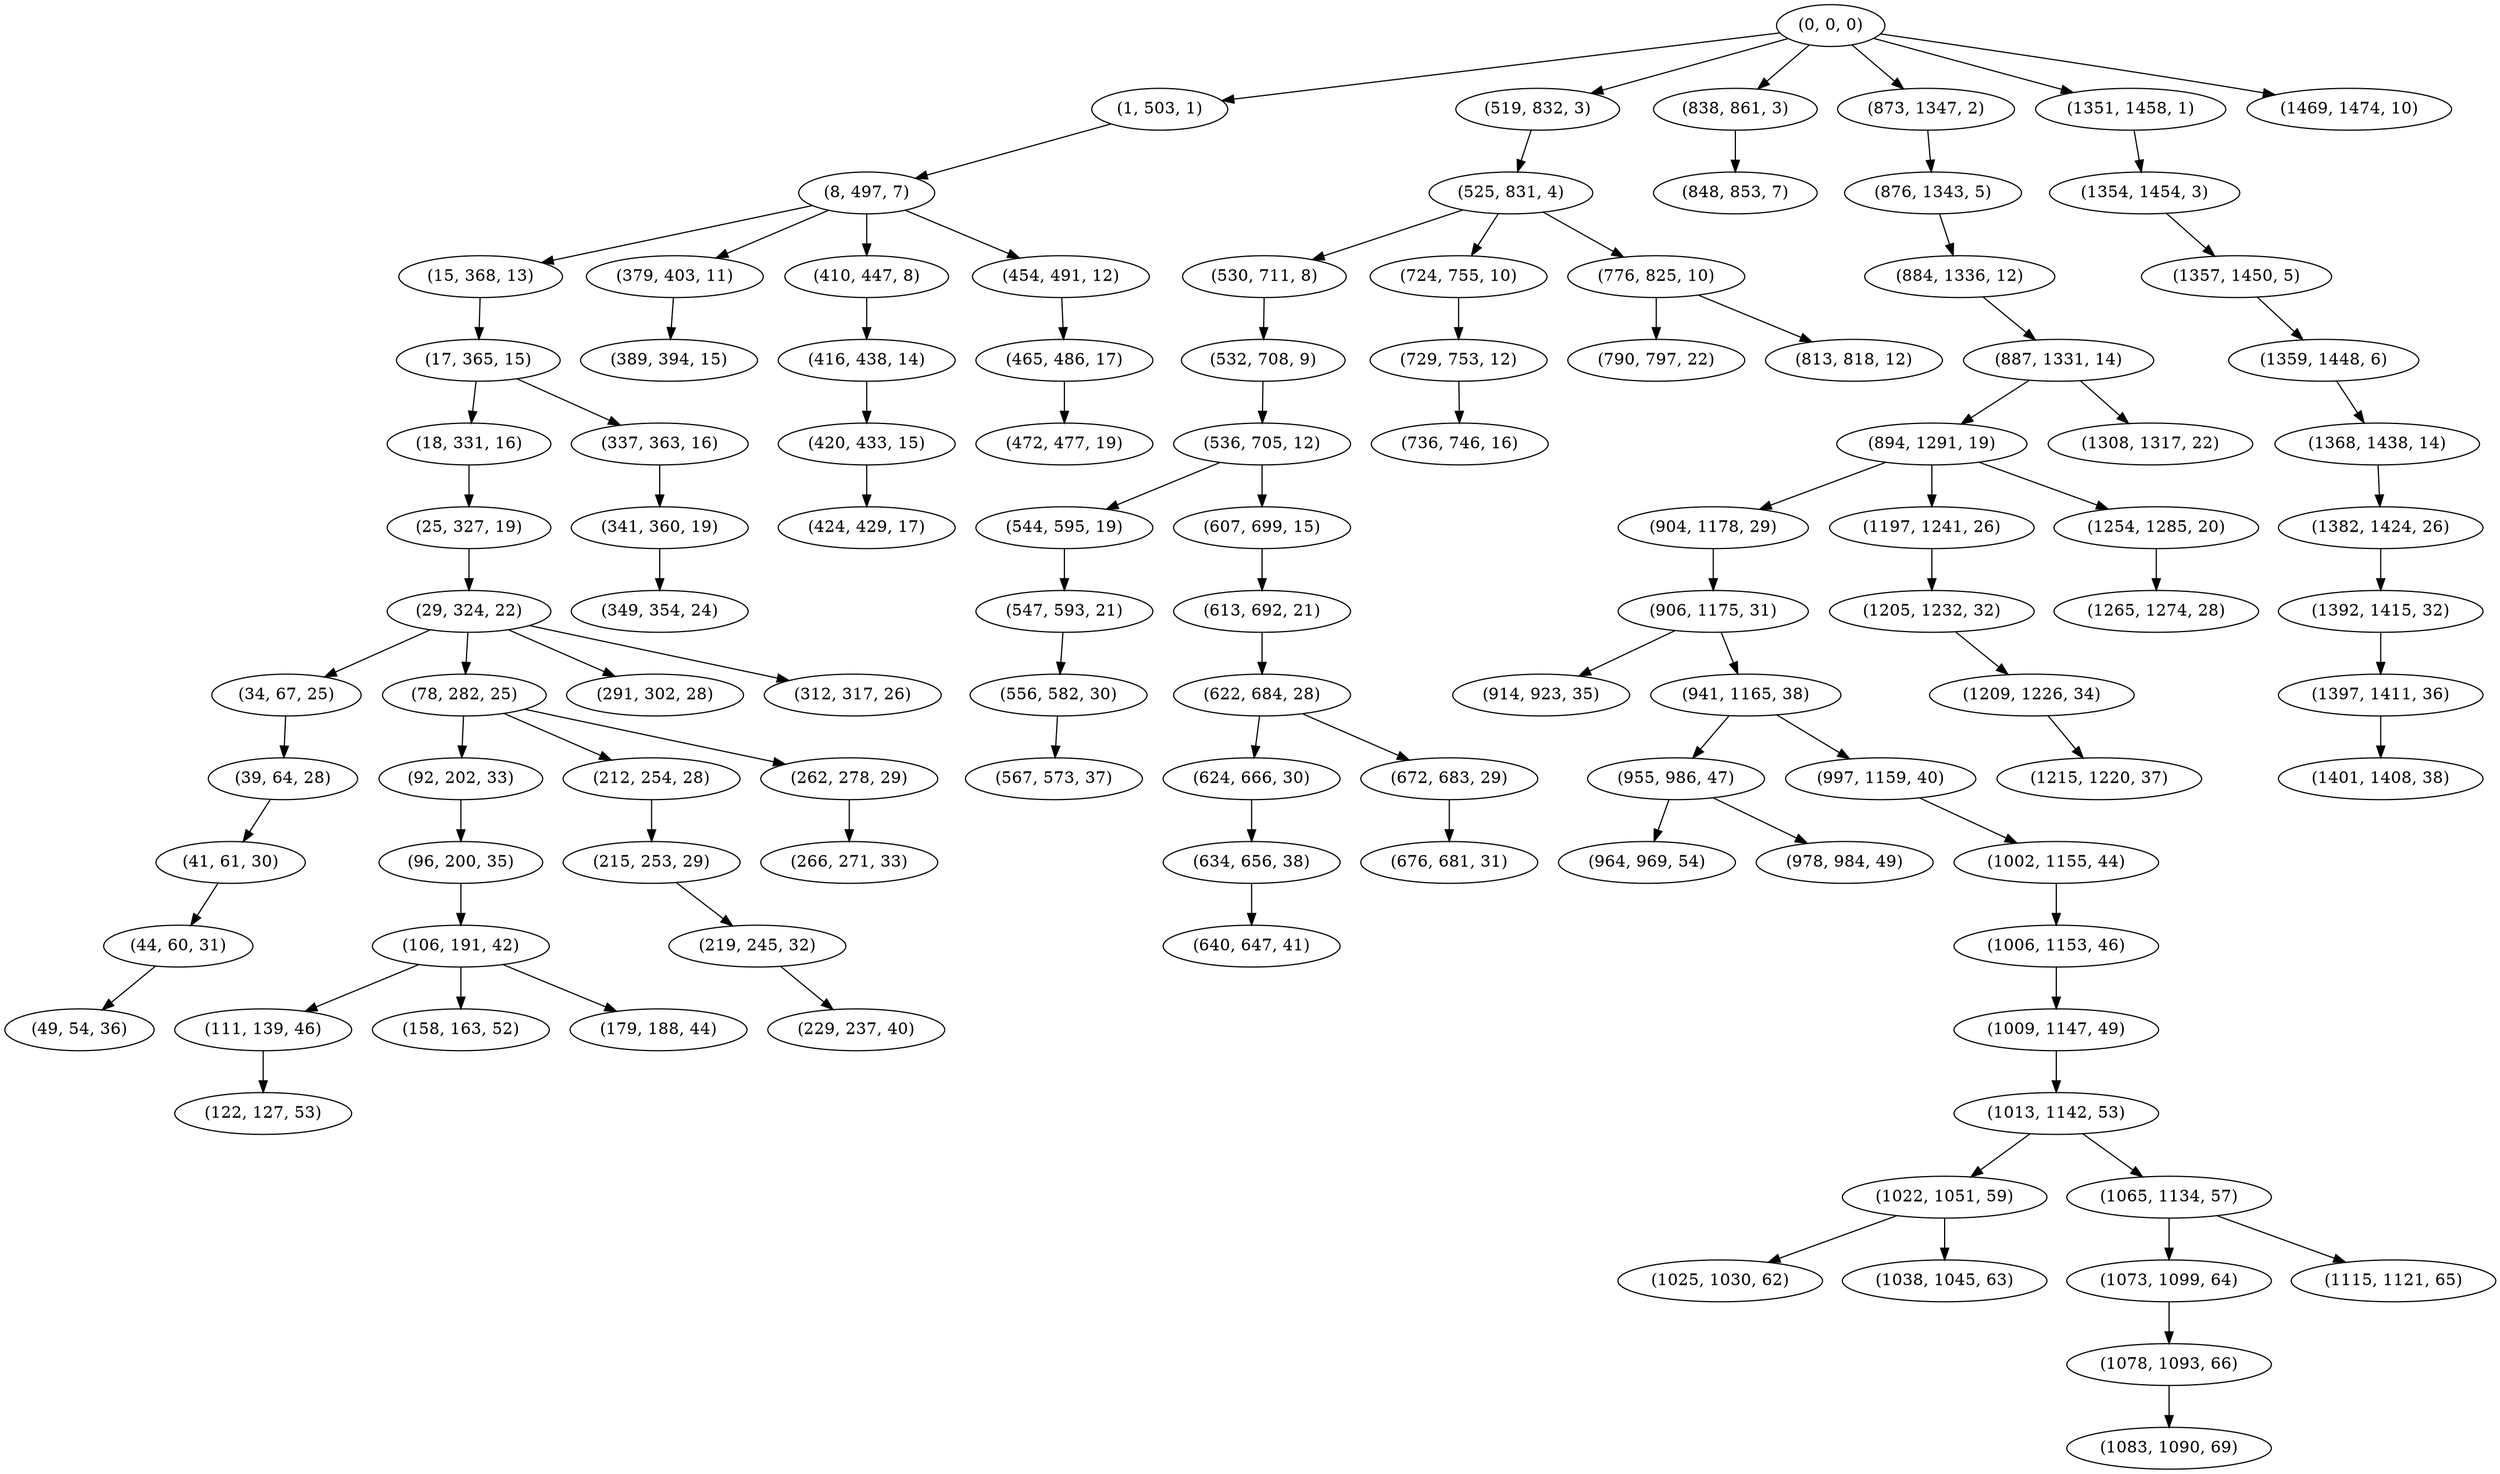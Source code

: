 digraph tree {
    "(0, 0, 0)";
    "(1, 503, 1)";
    "(8, 497, 7)";
    "(15, 368, 13)";
    "(17, 365, 15)";
    "(18, 331, 16)";
    "(25, 327, 19)";
    "(29, 324, 22)";
    "(34, 67, 25)";
    "(39, 64, 28)";
    "(41, 61, 30)";
    "(44, 60, 31)";
    "(49, 54, 36)";
    "(78, 282, 25)";
    "(92, 202, 33)";
    "(96, 200, 35)";
    "(106, 191, 42)";
    "(111, 139, 46)";
    "(122, 127, 53)";
    "(158, 163, 52)";
    "(179, 188, 44)";
    "(212, 254, 28)";
    "(215, 253, 29)";
    "(219, 245, 32)";
    "(229, 237, 40)";
    "(262, 278, 29)";
    "(266, 271, 33)";
    "(291, 302, 28)";
    "(312, 317, 26)";
    "(337, 363, 16)";
    "(341, 360, 19)";
    "(349, 354, 24)";
    "(379, 403, 11)";
    "(389, 394, 15)";
    "(410, 447, 8)";
    "(416, 438, 14)";
    "(420, 433, 15)";
    "(424, 429, 17)";
    "(454, 491, 12)";
    "(465, 486, 17)";
    "(472, 477, 19)";
    "(519, 832, 3)";
    "(525, 831, 4)";
    "(530, 711, 8)";
    "(532, 708, 9)";
    "(536, 705, 12)";
    "(544, 595, 19)";
    "(547, 593, 21)";
    "(556, 582, 30)";
    "(567, 573, 37)";
    "(607, 699, 15)";
    "(613, 692, 21)";
    "(622, 684, 28)";
    "(624, 666, 30)";
    "(634, 656, 38)";
    "(640, 647, 41)";
    "(672, 683, 29)";
    "(676, 681, 31)";
    "(724, 755, 10)";
    "(729, 753, 12)";
    "(736, 746, 16)";
    "(776, 825, 10)";
    "(790, 797, 22)";
    "(813, 818, 12)";
    "(838, 861, 3)";
    "(848, 853, 7)";
    "(873, 1347, 2)";
    "(876, 1343, 5)";
    "(884, 1336, 12)";
    "(887, 1331, 14)";
    "(894, 1291, 19)";
    "(904, 1178, 29)";
    "(906, 1175, 31)";
    "(914, 923, 35)";
    "(941, 1165, 38)";
    "(955, 986, 47)";
    "(964, 969, 54)";
    "(978, 984, 49)";
    "(997, 1159, 40)";
    "(1002, 1155, 44)";
    "(1006, 1153, 46)";
    "(1009, 1147, 49)";
    "(1013, 1142, 53)";
    "(1022, 1051, 59)";
    "(1025, 1030, 62)";
    "(1038, 1045, 63)";
    "(1065, 1134, 57)";
    "(1073, 1099, 64)";
    "(1078, 1093, 66)";
    "(1083, 1090, 69)";
    "(1115, 1121, 65)";
    "(1197, 1241, 26)";
    "(1205, 1232, 32)";
    "(1209, 1226, 34)";
    "(1215, 1220, 37)";
    "(1254, 1285, 20)";
    "(1265, 1274, 28)";
    "(1308, 1317, 22)";
    "(1351, 1458, 1)";
    "(1354, 1454, 3)";
    "(1357, 1450, 5)";
    "(1359, 1448, 6)";
    "(1368, 1438, 14)";
    "(1382, 1424, 26)";
    "(1392, 1415, 32)";
    "(1397, 1411, 36)";
    "(1401, 1408, 38)";
    "(1469, 1474, 10)";
    "(0, 0, 0)" -> "(1, 503, 1)";
    "(0, 0, 0)" -> "(519, 832, 3)";
    "(0, 0, 0)" -> "(838, 861, 3)";
    "(0, 0, 0)" -> "(873, 1347, 2)";
    "(0, 0, 0)" -> "(1351, 1458, 1)";
    "(0, 0, 0)" -> "(1469, 1474, 10)";
    "(1, 503, 1)" -> "(8, 497, 7)";
    "(8, 497, 7)" -> "(15, 368, 13)";
    "(8, 497, 7)" -> "(379, 403, 11)";
    "(8, 497, 7)" -> "(410, 447, 8)";
    "(8, 497, 7)" -> "(454, 491, 12)";
    "(15, 368, 13)" -> "(17, 365, 15)";
    "(17, 365, 15)" -> "(18, 331, 16)";
    "(17, 365, 15)" -> "(337, 363, 16)";
    "(18, 331, 16)" -> "(25, 327, 19)";
    "(25, 327, 19)" -> "(29, 324, 22)";
    "(29, 324, 22)" -> "(34, 67, 25)";
    "(29, 324, 22)" -> "(78, 282, 25)";
    "(29, 324, 22)" -> "(291, 302, 28)";
    "(29, 324, 22)" -> "(312, 317, 26)";
    "(34, 67, 25)" -> "(39, 64, 28)";
    "(39, 64, 28)" -> "(41, 61, 30)";
    "(41, 61, 30)" -> "(44, 60, 31)";
    "(44, 60, 31)" -> "(49, 54, 36)";
    "(78, 282, 25)" -> "(92, 202, 33)";
    "(78, 282, 25)" -> "(212, 254, 28)";
    "(78, 282, 25)" -> "(262, 278, 29)";
    "(92, 202, 33)" -> "(96, 200, 35)";
    "(96, 200, 35)" -> "(106, 191, 42)";
    "(106, 191, 42)" -> "(111, 139, 46)";
    "(106, 191, 42)" -> "(158, 163, 52)";
    "(106, 191, 42)" -> "(179, 188, 44)";
    "(111, 139, 46)" -> "(122, 127, 53)";
    "(212, 254, 28)" -> "(215, 253, 29)";
    "(215, 253, 29)" -> "(219, 245, 32)";
    "(219, 245, 32)" -> "(229, 237, 40)";
    "(262, 278, 29)" -> "(266, 271, 33)";
    "(337, 363, 16)" -> "(341, 360, 19)";
    "(341, 360, 19)" -> "(349, 354, 24)";
    "(379, 403, 11)" -> "(389, 394, 15)";
    "(410, 447, 8)" -> "(416, 438, 14)";
    "(416, 438, 14)" -> "(420, 433, 15)";
    "(420, 433, 15)" -> "(424, 429, 17)";
    "(454, 491, 12)" -> "(465, 486, 17)";
    "(465, 486, 17)" -> "(472, 477, 19)";
    "(519, 832, 3)" -> "(525, 831, 4)";
    "(525, 831, 4)" -> "(530, 711, 8)";
    "(525, 831, 4)" -> "(724, 755, 10)";
    "(525, 831, 4)" -> "(776, 825, 10)";
    "(530, 711, 8)" -> "(532, 708, 9)";
    "(532, 708, 9)" -> "(536, 705, 12)";
    "(536, 705, 12)" -> "(544, 595, 19)";
    "(536, 705, 12)" -> "(607, 699, 15)";
    "(544, 595, 19)" -> "(547, 593, 21)";
    "(547, 593, 21)" -> "(556, 582, 30)";
    "(556, 582, 30)" -> "(567, 573, 37)";
    "(607, 699, 15)" -> "(613, 692, 21)";
    "(613, 692, 21)" -> "(622, 684, 28)";
    "(622, 684, 28)" -> "(624, 666, 30)";
    "(622, 684, 28)" -> "(672, 683, 29)";
    "(624, 666, 30)" -> "(634, 656, 38)";
    "(634, 656, 38)" -> "(640, 647, 41)";
    "(672, 683, 29)" -> "(676, 681, 31)";
    "(724, 755, 10)" -> "(729, 753, 12)";
    "(729, 753, 12)" -> "(736, 746, 16)";
    "(776, 825, 10)" -> "(790, 797, 22)";
    "(776, 825, 10)" -> "(813, 818, 12)";
    "(838, 861, 3)" -> "(848, 853, 7)";
    "(873, 1347, 2)" -> "(876, 1343, 5)";
    "(876, 1343, 5)" -> "(884, 1336, 12)";
    "(884, 1336, 12)" -> "(887, 1331, 14)";
    "(887, 1331, 14)" -> "(894, 1291, 19)";
    "(887, 1331, 14)" -> "(1308, 1317, 22)";
    "(894, 1291, 19)" -> "(904, 1178, 29)";
    "(894, 1291, 19)" -> "(1197, 1241, 26)";
    "(894, 1291, 19)" -> "(1254, 1285, 20)";
    "(904, 1178, 29)" -> "(906, 1175, 31)";
    "(906, 1175, 31)" -> "(914, 923, 35)";
    "(906, 1175, 31)" -> "(941, 1165, 38)";
    "(941, 1165, 38)" -> "(955, 986, 47)";
    "(941, 1165, 38)" -> "(997, 1159, 40)";
    "(955, 986, 47)" -> "(964, 969, 54)";
    "(955, 986, 47)" -> "(978, 984, 49)";
    "(997, 1159, 40)" -> "(1002, 1155, 44)";
    "(1002, 1155, 44)" -> "(1006, 1153, 46)";
    "(1006, 1153, 46)" -> "(1009, 1147, 49)";
    "(1009, 1147, 49)" -> "(1013, 1142, 53)";
    "(1013, 1142, 53)" -> "(1022, 1051, 59)";
    "(1013, 1142, 53)" -> "(1065, 1134, 57)";
    "(1022, 1051, 59)" -> "(1025, 1030, 62)";
    "(1022, 1051, 59)" -> "(1038, 1045, 63)";
    "(1065, 1134, 57)" -> "(1073, 1099, 64)";
    "(1065, 1134, 57)" -> "(1115, 1121, 65)";
    "(1073, 1099, 64)" -> "(1078, 1093, 66)";
    "(1078, 1093, 66)" -> "(1083, 1090, 69)";
    "(1197, 1241, 26)" -> "(1205, 1232, 32)";
    "(1205, 1232, 32)" -> "(1209, 1226, 34)";
    "(1209, 1226, 34)" -> "(1215, 1220, 37)";
    "(1254, 1285, 20)" -> "(1265, 1274, 28)";
    "(1351, 1458, 1)" -> "(1354, 1454, 3)";
    "(1354, 1454, 3)" -> "(1357, 1450, 5)";
    "(1357, 1450, 5)" -> "(1359, 1448, 6)";
    "(1359, 1448, 6)" -> "(1368, 1438, 14)";
    "(1368, 1438, 14)" -> "(1382, 1424, 26)";
    "(1382, 1424, 26)" -> "(1392, 1415, 32)";
    "(1392, 1415, 32)" -> "(1397, 1411, 36)";
    "(1397, 1411, 36)" -> "(1401, 1408, 38)";
}
